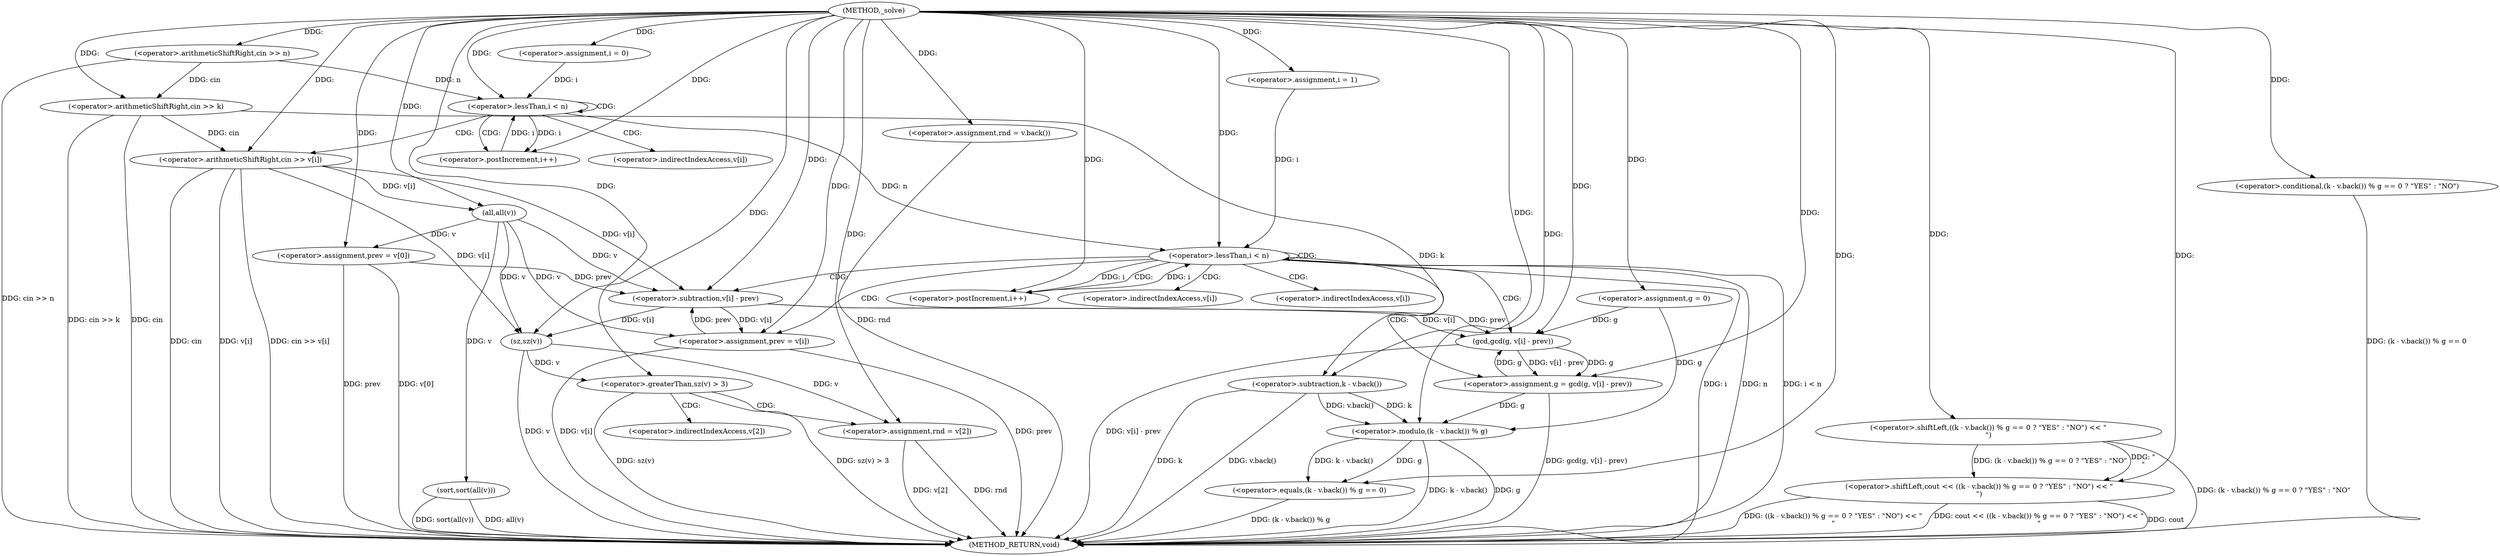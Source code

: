 digraph "_solve" {  
"1000120" [label = "(METHOD,_solve)" ]
"1000213" [label = "(METHOD_RETURN,void)" ]
"1000123" [label = "(<operator>.arithmeticShiftRight,cin >> n)" ]
"1000127" [label = "(<operator>.arithmeticShiftRight,cin >> k)" ]
"1000132" [label = "(<operator>.assignment,g = 0)" ]
"1000151" [label = "(sort,sort(all(v)))" ]
"1000155" [label = "(<operator>.assignment,prev = v[0])" ]
"1000186" [label = "(<operator>.assignment,rnd = v.back())" ]
"1000199" [label = "(<operator>.shiftLeft,cout << ((k - v.back()) % g == 0 ? \"YES\" : \"NO\") << \"\n\")" ]
"1000137" [label = "(<operator>.assignment,i = 0)" ]
"1000140" [label = "(<operator>.lessThan,i < n)" ]
"1000143" [label = "(<operator>.postIncrement,i++)" ]
"1000162" [label = "(<operator>.assignment,i = 1)" ]
"1000165" [label = "(<operator>.lessThan,i < n)" ]
"1000168" [label = "(<operator>.postIncrement,i++)" ]
"1000190" [label = "(<operator>.greaterThan,sz(v) > 3)" ]
"1000194" [label = "(<operator>.assignment,rnd = v[2])" ]
"1000146" [label = "(<operator>.arithmeticShiftRight,cin >> v[i])" ]
"1000152" [label = "(all,all(v))" ]
"1000171" [label = "(<operator>.assignment,g = gcd(g, v[i] - prev))" ]
"1000180" [label = "(<operator>.assignment,prev = v[i])" ]
"1000201" [label = "(<operator>.shiftLeft,((k - v.back()) % g == 0 ? \"YES\" : \"NO\") << \"\n\")" ]
"1000191" [label = "(sz,sz(v))" ]
"1000202" [label = "(<operator>.conditional,(k - v.back()) % g == 0 ? \"YES\" : \"NO\")" ]
"1000173" [label = "(gcd,gcd(g, v[i] - prev))" ]
"1000203" [label = "(<operator>.equals,(k - v.back()) % g == 0)" ]
"1000175" [label = "(<operator>.subtraction,v[i] - prev)" ]
"1000204" [label = "(<operator>.modulo,(k - v.back()) % g)" ]
"1000205" [label = "(<operator>.subtraction,k - v.back())" ]
"1000196" [label = "(<operator>.indirectIndexAccess,v[2])" ]
"1000148" [label = "(<operator>.indirectIndexAccess,v[i])" ]
"1000182" [label = "(<operator>.indirectIndexAccess,v[i])" ]
"1000176" [label = "(<operator>.indirectIndexAccess,v[i])" ]
  "1000123" -> "1000213"  [ label = "DDG: cin >> n"] 
  "1000127" -> "1000213"  [ label = "DDG: cin"] 
  "1000127" -> "1000213"  [ label = "DDG: cin >> k"] 
  "1000151" -> "1000213"  [ label = "DDG: all(v)"] 
  "1000151" -> "1000213"  [ label = "DDG: sort(all(v))"] 
  "1000155" -> "1000213"  [ label = "DDG: prev"] 
  "1000155" -> "1000213"  [ label = "DDG: v[0]"] 
  "1000165" -> "1000213"  [ label = "DDG: i"] 
  "1000165" -> "1000213"  [ label = "DDG: n"] 
  "1000165" -> "1000213"  [ label = "DDG: i < n"] 
  "1000186" -> "1000213"  [ label = "DDG: rnd"] 
  "1000191" -> "1000213"  [ label = "DDG: v"] 
  "1000190" -> "1000213"  [ label = "DDG: sz(v)"] 
  "1000190" -> "1000213"  [ label = "DDG: sz(v) > 3"] 
  "1000194" -> "1000213"  [ label = "DDG: rnd"] 
  "1000194" -> "1000213"  [ label = "DDG: v[2]"] 
  "1000205" -> "1000213"  [ label = "DDG: k"] 
  "1000205" -> "1000213"  [ label = "DDG: v.back()"] 
  "1000204" -> "1000213"  [ label = "DDG: k - v.back()"] 
  "1000204" -> "1000213"  [ label = "DDG: g"] 
  "1000203" -> "1000213"  [ label = "DDG: (k - v.back()) % g"] 
  "1000202" -> "1000213"  [ label = "DDG: (k - v.back()) % g == 0"] 
  "1000201" -> "1000213"  [ label = "DDG: (k - v.back()) % g == 0 ? \"YES\" : \"NO\""] 
  "1000199" -> "1000213"  [ label = "DDG: ((k - v.back()) % g == 0 ? \"YES\" : \"NO\") << \"\n\""] 
  "1000199" -> "1000213"  [ label = "DDG: cout << ((k - v.back()) % g == 0 ? \"YES\" : \"NO\") << \"\n\""] 
  "1000173" -> "1000213"  [ label = "DDG: v[i] - prev"] 
  "1000171" -> "1000213"  [ label = "DDG: gcd(g, v[i] - prev)"] 
  "1000180" -> "1000213"  [ label = "DDG: prev"] 
  "1000180" -> "1000213"  [ label = "DDG: v[i]"] 
  "1000146" -> "1000213"  [ label = "DDG: cin"] 
  "1000146" -> "1000213"  [ label = "DDG: v[i]"] 
  "1000146" -> "1000213"  [ label = "DDG: cin >> v[i]"] 
  "1000199" -> "1000213"  [ label = "DDG: cout"] 
  "1000120" -> "1000132"  [ label = "DDG: "] 
  "1000152" -> "1000155"  [ label = "DDG: v"] 
  "1000120" -> "1000186"  [ label = "DDG: "] 
  "1000120" -> "1000123"  [ label = "DDG: "] 
  "1000123" -> "1000127"  [ label = "DDG: cin"] 
  "1000120" -> "1000127"  [ label = "DDG: "] 
  "1000120" -> "1000137"  [ label = "DDG: "] 
  "1000152" -> "1000151"  [ label = "DDG: v"] 
  "1000120" -> "1000155"  [ label = "DDG: "] 
  "1000120" -> "1000162"  [ label = "DDG: "] 
  "1000191" -> "1000194"  [ label = "DDG: v"] 
  "1000120" -> "1000199"  [ label = "DDG: "] 
  "1000201" -> "1000199"  [ label = "DDG: (k - v.back()) % g == 0 ? \"YES\" : \"NO\""] 
  "1000201" -> "1000199"  [ label = "DDG: \"\n\""] 
  "1000137" -> "1000140"  [ label = "DDG: i"] 
  "1000143" -> "1000140"  [ label = "DDG: i"] 
  "1000120" -> "1000140"  [ label = "DDG: "] 
  "1000123" -> "1000140"  [ label = "DDG: n"] 
  "1000140" -> "1000143"  [ label = "DDG: i"] 
  "1000120" -> "1000143"  [ label = "DDG: "] 
  "1000146" -> "1000152"  [ label = "DDG: v[i]"] 
  "1000120" -> "1000152"  [ label = "DDG: "] 
  "1000162" -> "1000165"  [ label = "DDG: i"] 
  "1000168" -> "1000165"  [ label = "DDG: i"] 
  "1000120" -> "1000165"  [ label = "DDG: "] 
  "1000140" -> "1000165"  [ label = "DDG: n"] 
  "1000165" -> "1000168"  [ label = "DDG: i"] 
  "1000120" -> "1000168"  [ label = "DDG: "] 
  "1000173" -> "1000171"  [ label = "DDG: g"] 
  "1000173" -> "1000171"  [ label = "DDG: v[i] - prev"] 
  "1000152" -> "1000180"  [ label = "DDG: v"] 
  "1000175" -> "1000180"  [ label = "DDG: v[i]"] 
  "1000191" -> "1000190"  [ label = "DDG: v"] 
  "1000120" -> "1000190"  [ label = "DDG: "] 
  "1000120" -> "1000194"  [ label = "DDG: "] 
  "1000120" -> "1000201"  [ label = "DDG: "] 
  "1000127" -> "1000146"  [ label = "DDG: cin"] 
  "1000120" -> "1000146"  [ label = "DDG: "] 
  "1000120" -> "1000171"  [ label = "DDG: "] 
  "1000120" -> "1000180"  [ label = "DDG: "] 
  "1000152" -> "1000191"  [ label = "DDG: v"] 
  "1000146" -> "1000191"  [ label = "DDG: v[i]"] 
  "1000120" -> "1000191"  [ label = "DDG: "] 
  "1000175" -> "1000191"  [ label = "DDG: v[i]"] 
  "1000120" -> "1000202"  [ label = "DDG: "] 
  "1000132" -> "1000173"  [ label = "DDG: g"] 
  "1000171" -> "1000173"  [ label = "DDG: g"] 
  "1000120" -> "1000173"  [ label = "DDG: "] 
  "1000175" -> "1000173"  [ label = "DDG: prev"] 
  "1000175" -> "1000173"  [ label = "DDG: v[i]"] 
  "1000204" -> "1000203"  [ label = "DDG: g"] 
  "1000204" -> "1000203"  [ label = "DDG: k - v.back()"] 
  "1000120" -> "1000203"  [ label = "DDG: "] 
  "1000152" -> "1000175"  [ label = "DDG: v"] 
  "1000146" -> "1000175"  [ label = "DDG: v[i]"] 
  "1000155" -> "1000175"  [ label = "DDG: prev"] 
  "1000180" -> "1000175"  [ label = "DDG: prev"] 
  "1000120" -> "1000175"  [ label = "DDG: "] 
  "1000205" -> "1000204"  [ label = "DDG: v.back()"] 
  "1000205" -> "1000204"  [ label = "DDG: k"] 
  "1000132" -> "1000204"  [ label = "DDG: g"] 
  "1000171" -> "1000204"  [ label = "DDG: g"] 
  "1000120" -> "1000204"  [ label = "DDG: "] 
  "1000127" -> "1000205"  [ label = "DDG: k"] 
  "1000120" -> "1000205"  [ label = "DDG: "] 
  "1000140" -> "1000143"  [ label = "CDG: "] 
  "1000140" -> "1000148"  [ label = "CDG: "] 
  "1000140" -> "1000146"  [ label = "CDG: "] 
  "1000140" -> "1000140"  [ label = "CDG: "] 
  "1000165" -> "1000168"  [ label = "CDG: "] 
  "1000165" -> "1000173"  [ label = "CDG: "] 
  "1000165" -> "1000175"  [ label = "CDG: "] 
  "1000165" -> "1000171"  [ label = "CDG: "] 
  "1000165" -> "1000182"  [ label = "CDG: "] 
  "1000165" -> "1000180"  [ label = "CDG: "] 
  "1000165" -> "1000176"  [ label = "CDG: "] 
  "1000165" -> "1000165"  [ label = "CDG: "] 
  "1000190" -> "1000194"  [ label = "CDG: "] 
  "1000190" -> "1000196"  [ label = "CDG: "] 
}
